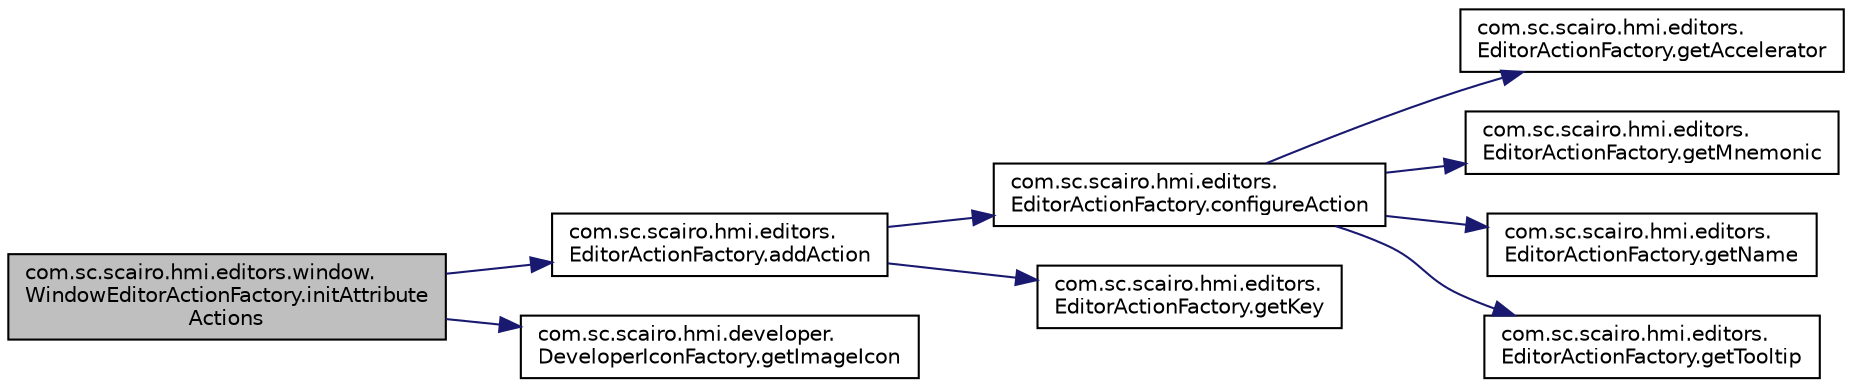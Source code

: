 digraph "com.sc.scairo.hmi.editors.window.WindowEditorActionFactory.initAttributeActions"
{
 // LATEX_PDF_SIZE
  edge [fontname="Helvetica",fontsize="10",labelfontname="Helvetica",labelfontsize="10"];
  node [fontname="Helvetica",fontsize="10",shape=record];
  rankdir="LR";
  Node1 [label="com.sc.scairo.hmi.editors.window.\lWindowEditorActionFactory.initAttribute\lActions",height=0.2,width=0.4,color="black", fillcolor="grey75", style="filled", fontcolor="black",tooltip=" "];
  Node1 -> Node2 [color="midnightblue",fontsize="10",style="solid",fontname="Helvetica"];
  Node2 [label="com.sc.scairo.hmi.editors.\lEditorActionFactory.addAction",height=0.2,width=0.4,color="black", fillcolor="white", style="filled",URL="$classcom_1_1sc_1_1scairo_1_1hmi_1_1editors_1_1_editor_action_factory.html#a9211211e46b50463c86b5ab9e6b77cdb",tooltip=" "];
  Node2 -> Node3 [color="midnightblue",fontsize="10",style="solid",fontname="Helvetica"];
  Node3 [label="com.sc.scairo.hmi.editors.\lEditorActionFactory.configureAction",height=0.2,width=0.4,color="black", fillcolor="white", style="filled",URL="$classcom_1_1sc_1_1scairo_1_1hmi_1_1editors_1_1_editor_action_factory.html#a28745ad2de88a2fb7e08c72ca97705be",tooltip=" "];
  Node3 -> Node4 [color="midnightblue",fontsize="10",style="solid",fontname="Helvetica"];
  Node4 [label="com.sc.scairo.hmi.editors.\lEditorActionFactory.getAccelerator",height=0.2,width=0.4,color="black", fillcolor="white", style="filled",URL="$classcom_1_1sc_1_1scairo_1_1hmi_1_1editors_1_1_editor_action_factory.html#a9105a581ab280a7cc3deaf15c4e5e002",tooltip=" "];
  Node3 -> Node5 [color="midnightblue",fontsize="10",style="solid",fontname="Helvetica"];
  Node5 [label="com.sc.scairo.hmi.editors.\lEditorActionFactory.getMnemonic",height=0.2,width=0.4,color="black", fillcolor="white", style="filled",URL="$classcom_1_1sc_1_1scairo_1_1hmi_1_1editors_1_1_editor_action_factory.html#a71e0fc786dfa0e831b144574b06c1bd0",tooltip=" "];
  Node3 -> Node6 [color="midnightblue",fontsize="10",style="solid",fontname="Helvetica"];
  Node6 [label="com.sc.scairo.hmi.editors.\lEditorActionFactory.getName",height=0.2,width=0.4,color="black", fillcolor="white", style="filled",URL="$classcom_1_1sc_1_1scairo_1_1hmi_1_1editors_1_1_editor_action_factory.html#ab0e867d278e32997217625f68e871cfb",tooltip=" "];
  Node3 -> Node7 [color="midnightblue",fontsize="10",style="solid",fontname="Helvetica"];
  Node7 [label="com.sc.scairo.hmi.editors.\lEditorActionFactory.getTooltip",height=0.2,width=0.4,color="black", fillcolor="white", style="filled",URL="$classcom_1_1sc_1_1scairo_1_1hmi_1_1editors_1_1_editor_action_factory.html#a4ea85f0bc05d426834860bcf16861519",tooltip=" "];
  Node2 -> Node8 [color="midnightblue",fontsize="10",style="solid",fontname="Helvetica"];
  Node8 [label="com.sc.scairo.hmi.editors.\lEditorActionFactory.getKey",height=0.2,width=0.4,color="black", fillcolor="white", style="filled",URL="$classcom_1_1sc_1_1scairo_1_1hmi_1_1editors_1_1_editor_action_factory.html#a0ae2b72718a7d5a290ba981eb08da772",tooltip=" "];
  Node1 -> Node9 [color="midnightblue",fontsize="10",style="solid",fontname="Helvetica"];
  Node9 [label="com.sc.scairo.hmi.developer.\lDeveloperIconFactory.getImageIcon",height=0.2,width=0.4,color="black", fillcolor="white", style="filled",URL="$classcom_1_1sc_1_1scairo_1_1hmi_1_1developer_1_1_developer_icon_factory.html#a838a4e7e2171b726b1e9df4747be3e16",tooltip=" "];
}
